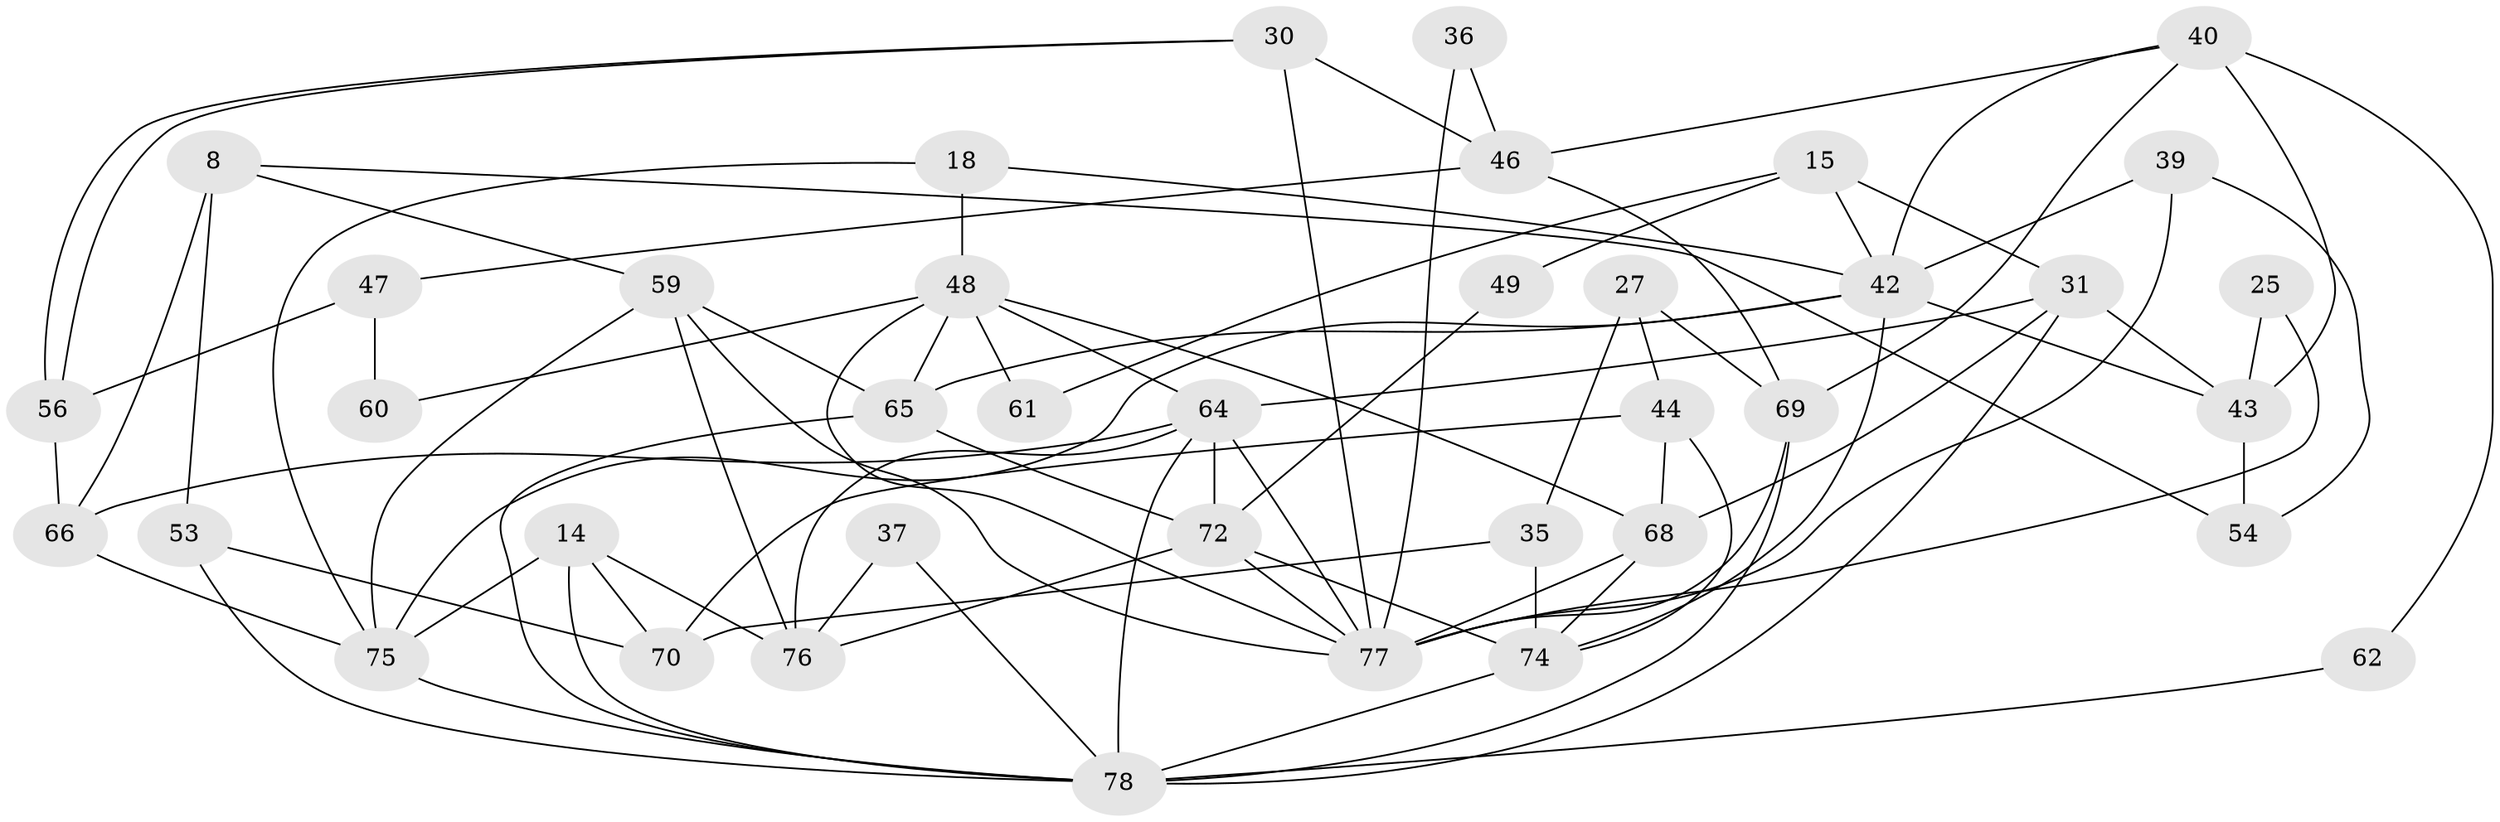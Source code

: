 // original degree distribution, {5: 0.16666666666666666, 3: 0.28205128205128205, 4: 0.2692307692307692, 6: 0.11538461538461539, 2: 0.1282051282051282, 9: 0.01282051282051282, 7: 0.02564102564102564}
// Generated by graph-tools (version 1.1) at 2025/51/03/09/25 04:51:48]
// undirected, 39 vertices, 86 edges
graph export_dot {
graph [start="1"]
  node [color=gray90,style=filled];
  8;
  14;
  15;
  18;
  25;
  27;
  30 [super="+7"];
  31 [super="+24"];
  35;
  36;
  37;
  39;
  40 [super="+1"];
  42 [super="+34"];
  43;
  44;
  46 [super="+33+16"];
  47;
  48 [super="+3+45"];
  49;
  53;
  54;
  56;
  59 [super="+29"];
  60;
  61;
  62;
  64 [super="+21"];
  65 [super="+28+57"];
  66 [super="+6"];
  68 [super="+22"];
  69 [super="+67+55"];
  70 [super="+41"];
  72 [super="+26+58+63"];
  74 [super="+50"];
  75 [super="+5"];
  76 [super="+71"];
  77 [super="+9+38"];
  78 [super="+73"];
  8 -- 59;
  8 -- 53;
  8 -- 54;
  8 -- 66 [weight=2];
  14 -- 76 [weight=2];
  14 -- 70 [weight=2];
  14 -- 75;
  14 -- 78;
  15 -- 42;
  15 -- 31 [weight=2];
  15 -- 49;
  15 -- 61;
  18 -- 75;
  18 -- 48;
  18 -- 42;
  25 -- 43;
  25 -- 77;
  27 -- 35;
  27 -- 44;
  27 -- 69 [weight=2];
  30 -- 56;
  30 -- 56;
  30 -- 77 [weight=2];
  30 -- 46 [weight=2];
  31 -- 64;
  31 -- 43 [weight=2];
  31 -- 68;
  31 -- 78;
  35 -- 70;
  35 -- 74;
  36 -- 77;
  36 -- 46;
  37 -- 76;
  37 -- 78;
  39 -- 54;
  39 -- 77;
  39 -- 42;
  40 -- 43 [weight=2];
  40 -- 62;
  40 -- 69;
  40 -- 46;
  40 -- 42;
  42 -- 43;
  42 -- 75;
  42 -- 65;
  42 -- 74;
  43 -- 54;
  44 -- 68;
  44 -- 70;
  44 -- 74 [weight=2];
  46 -- 69;
  46 -- 47;
  47 -- 56;
  47 -- 60;
  48 -- 64 [weight=2];
  48 -- 60;
  48 -- 61;
  48 -- 68 [weight=2];
  48 -- 65 [weight=3];
  48 -- 77;
  49 -- 72;
  53 -- 70;
  53 -- 78;
  56 -- 66;
  59 -- 76;
  59 -- 65;
  59 -- 75;
  59 -- 77;
  62 -- 78;
  64 -- 76 [weight=2];
  64 -- 66 [weight=2];
  64 -- 72 [weight=2];
  64 -- 77 [weight=2];
  64 -- 78 [weight=2];
  65 -- 72 [weight=4];
  65 -- 78 [weight=2];
  66 -- 75;
  68 -- 74;
  68 -- 77;
  69 -- 78 [weight=2];
  69 -- 77;
  72 -- 74 [weight=2];
  72 -- 76;
  72 -- 77 [weight=2];
  74 -- 78 [weight=2];
  75 -- 78 [weight=2];
}
